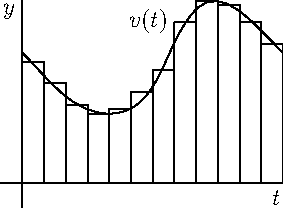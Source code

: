 size(5cm,0);
import graph;
xaxis("$t$");
yaxis("$y$");
draw((0,3){SE}..{E}(2,1.6){E}..{NE}(4,4){NE}..{SE}(6,3));
label("$v(t)$",(2.9,3.3),N);
draw((0,2.8)--(0.5,2.8)--(0.5,0));
draw((0.5,2.3)--(1,2.3)--(1,0));
draw((1,1.8)--(1.5,1.8)--(1.5,0));
draw((1.5,1.6)--(2,1.6));
draw((2,0)--(2,1.7)--(2.5,1.7));
draw((2.5,0)--(2.5,2.1)--(3,2.1));
draw((3,0)--(3,2.6)--(3.5,2.6));
draw((3.5,0)--(3.5,3.7)--(4,3.7));
draw((4,0)--(4,4.2)--(4.5,4.2)--(4.5,0));
draw((4.5,4.1)--(5,4.1)--(5,0));
draw((5,3.7)--(5.5,3.7)--(5.5,0));
draw((5.5,3.2)--(6,3.2)--(6,0));
